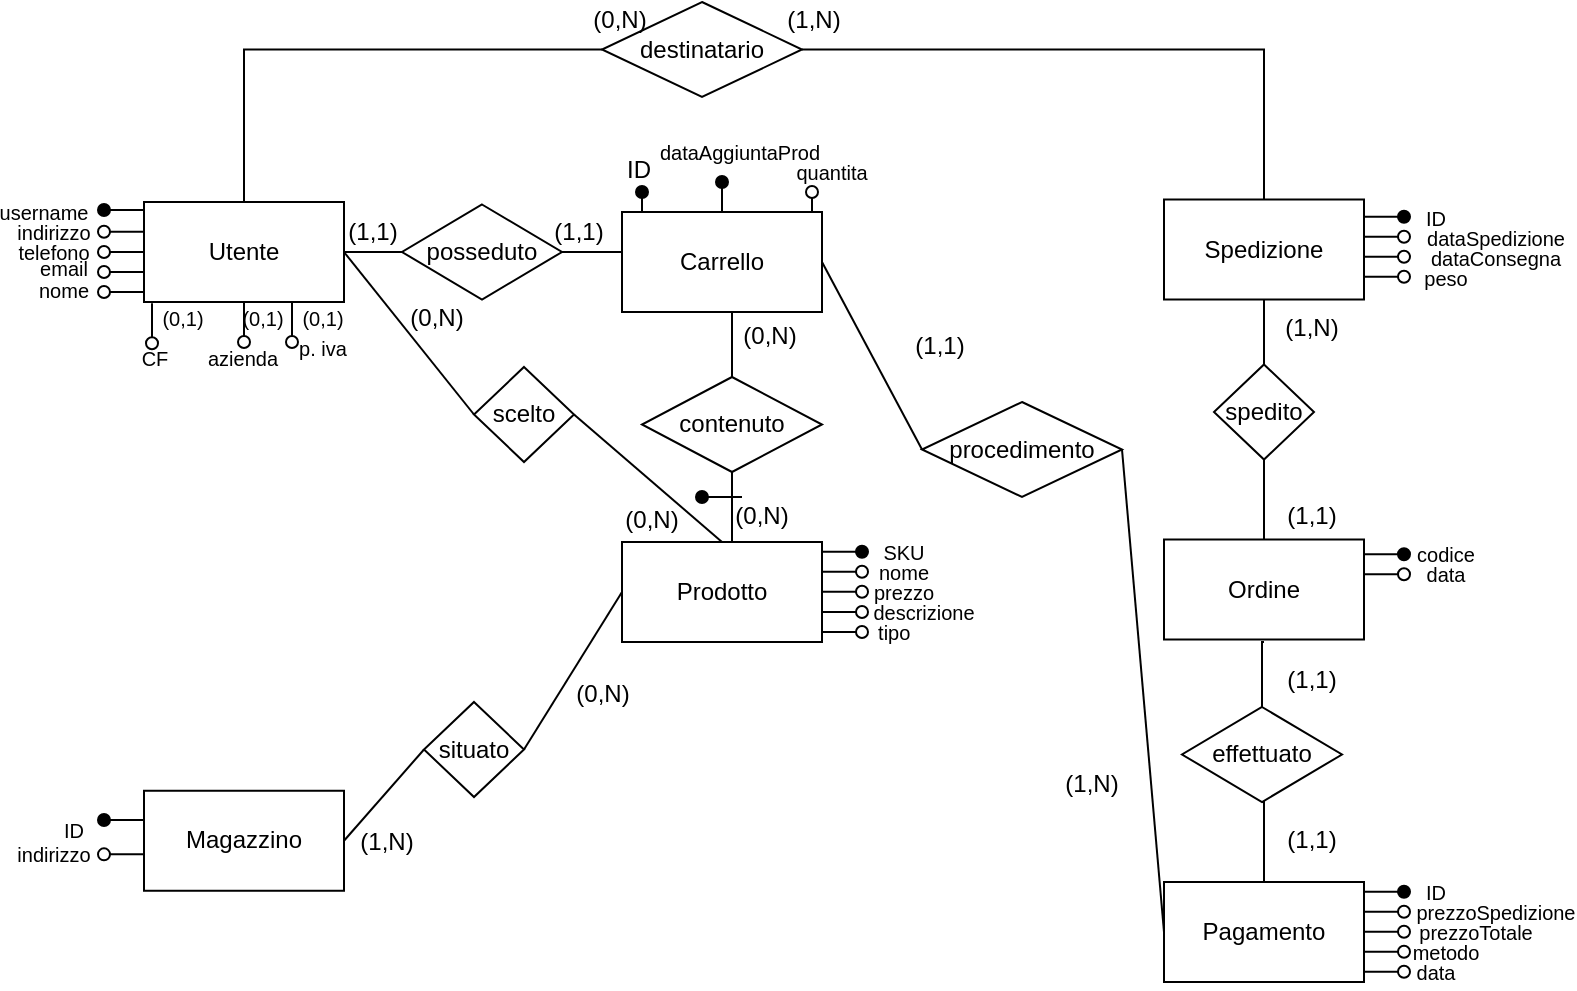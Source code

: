<mxfile version="21.2.8" type="device">
  <diagram name="Pagina-1" id="l3BLezwUaTII_HzbWaRt">
    <mxGraphModel dx="306" dy="409" grid="1" gridSize="10" guides="1" tooltips="1" connect="1" arrows="1" fold="1" page="1" pageScale="1" pageWidth="827" pageHeight="1169" math="0" shadow="0">
      <root>
        <mxCell id="0" />
        <mxCell id="1" parent="0" />
        <mxCell id="72sK_H_ywsmvFICcp4cR-1" style="edgeStyle=orthogonalEdgeStyle;rounded=0;orthogonalLoop=1;jettySize=auto;html=1;exitX=0.5;exitY=0;exitDx=0;exitDy=0;entryX=0;entryY=0.5;entryDx=0;entryDy=0;endArrow=none;endFill=0;" parent="1" source="72sK_H_ywsmvFICcp4cR-2" target="72sK_H_ywsmvFICcp4cR-20" edge="1">
          <mxGeometry relative="1" as="geometry" />
        </mxCell>
        <mxCell id="72sK_H_ywsmvFICcp4cR-2" value="Utente" style="rounded=0;whiteSpace=wrap;html=1;" parent="1" vertex="1">
          <mxGeometry x="101" y="120" width="100" height="50" as="geometry" />
        </mxCell>
        <mxCell id="72sK_H_ywsmvFICcp4cR-3" style="edgeStyle=orthogonalEdgeStyle;rounded=0;orthogonalLoop=1;jettySize=auto;html=1;exitX=0.5;exitY=0;exitDx=0;exitDy=0;entryX=1;entryY=0.5;entryDx=0;entryDy=0;endArrow=none;endFill=0;" parent="1" source="72sK_H_ywsmvFICcp4cR-4" target="72sK_H_ywsmvFICcp4cR-20" edge="1">
          <mxGeometry relative="1" as="geometry" />
        </mxCell>
        <mxCell id="72sK_H_ywsmvFICcp4cR-4" value="Spedizione" style="rounded=0;whiteSpace=wrap;html=1;" parent="1" vertex="1">
          <mxGeometry x="611" y="118.75" width="100" height="50" as="geometry" />
        </mxCell>
        <mxCell id="72sK_H_ywsmvFICcp4cR-5" value="Ordine" style="rounded=0;whiteSpace=wrap;html=1;" parent="1" vertex="1">
          <mxGeometry x="611" y="288.75" width="100" height="50" as="geometry" />
        </mxCell>
        <mxCell id="72sK_H_ywsmvFICcp4cR-6" style="edgeStyle=orthogonalEdgeStyle;rounded=0;orthogonalLoop=1;jettySize=auto;html=1;exitX=0.5;exitY=0;exitDx=0;exitDy=0;entryX=0.5;entryY=1;entryDx=0;entryDy=0;endArrow=none;endFill=0;" parent="1" target="72sK_H_ywsmvFICcp4cR-16" edge="1">
          <mxGeometry relative="1" as="geometry">
            <mxPoint x="390" y="295" as="sourcePoint" />
            <Array as="points">
              <mxPoint x="395" y="295" />
            </Array>
          </mxGeometry>
        </mxCell>
        <mxCell id="72sK_H_ywsmvFICcp4cR-7" value="Carrello" style="rounded=0;whiteSpace=wrap;html=1;" parent="1" vertex="1">
          <mxGeometry x="340" y="125" width="100" height="50" as="geometry" />
        </mxCell>
        <mxCell id="72sK_H_ywsmvFICcp4cR-8" value="Magazzino" style="rounded=0;whiteSpace=wrap;html=1;" parent="1" vertex="1">
          <mxGeometry x="101" y="414.38" width="100" height="50" as="geometry" />
        </mxCell>
        <mxCell id="72sK_H_ywsmvFICcp4cR-9" style="edgeStyle=orthogonalEdgeStyle;rounded=0;orthogonalLoop=1;jettySize=auto;html=1;exitX=0.5;exitY=1;exitDx=0;exitDy=0;entryX=0.5;entryY=0;entryDx=0;entryDy=0;endArrow=none;endFill=0;" parent="1" target="72sK_H_ywsmvFICcp4cR-16" edge="1">
          <mxGeometry relative="1" as="geometry">
            <mxPoint x="390" y="175" as="sourcePoint" />
          </mxGeometry>
        </mxCell>
        <mxCell id="72sK_H_ywsmvFICcp4cR-10" value="Prodotto" style="rounded=0;whiteSpace=wrap;html=1;" parent="1" vertex="1">
          <mxGeometry x="340" y="290" width="100" height="50" as="geometry" />
        </mxCell>
        <mxCell id="72sK_H_ywsmvFICcp4cR-11" value="scelto" style="rhombus;whiteSpace=wrap;html=1;" parent="1" vertex="1">
          <mxGeometry x="266" y="202.5" width="50" height="47.5" as="geometry" />
        </mxCell>
        <mxCell id="72sK_H_ywsmvFICcp4cR-12" value="situato" style="rhombus;whiteSpace=wrap;html=1;" parent="1" vertex="1">
          <mxGeometry x="241" y="370" width="50" height="47.5" as="geometry" />
        </mxCell>
        <mxCell id="72sK_H_ywsmvFICcp4cR-13" value="" style="endArrow=none;html=1;rounded=0;exitX=1;exitY=0.5;exitDx=0;exitDy=0;entryX=0;entryY=0.5;entryDx=0;entryDy=0;" parent="1" source="72sK_H_ywsmvFICcp4cR-12" target="72sK_H_ywsmvFICcp4cR-10" edge="1">
          <mxGeometry width="50" height="50" relative="1" as="geometry">
            <mxPoint x="331" y="220" as="sourcePoint" />
            <mxPoint x="381" y="170" as="targetPoint" />
          </mxGeometry>
        </mxCell>
        <mxCell id="72sK_H_ywsmvFICcp4cR-14" value="" style="endArrow=none;html=1;rounded=0;exitX=1;exitY=0.5;exitDx=0;exitDy=0;entryX=0;entryY=0.5;entryDx=0;entryDy=0;" parent="1" source="72sK_H_ywsmvFICcp4cR-8" target="72sK_H_ywsmvFICcp4cR-12" edge="1">
          <mxGeometry width="50" height="50" relative="1" as="geometry">
            <mxPoint x="201" y="274" as="sourcePoint" />
            <mxPoint x="261" y="210" as="targetPoint" />
          </mxGeometry>
        </mxCell>
        <mxCell id="72sK_H_ywsmvFICcp4cR-15" value="procedimento" style="rhombus;whiteSpace=wrap;html=1;" parent="1" vertex="1">
          <mxGeometry x="490" y="220" width="100" height="47.5" as="geometry" />
        </mxCell>
        <mxCell id="72sK_H_ywsmvFICcp4cR-16" value="contenuto" style="rhombus;whiteSpace=wrap;html=1;" parent="1" vertex="1">
          <mxGeometry x="350" y="207.5" width="90" height="47.5" as="geometry" />
        </mxCell>
        <mxCell id="72sK_H_ywsmvFICcp4cR-17" style="edgeStyle=orthogonalEdgeStyle;rounded=0;orthogonalLoop=1;jettySize=auto;html=1;exitX=0.5;exitY=0;exitDx=0;exitDy=0;entryX=0.5;entryY=1;entryDx=0;entryDy=0;endArrow=none;endFill=0;" parent="1" target="72sK_H_ywsmvFICcp4cR-19" edge="1">
          <mxGeometry relative="1" as="geometry">
            <mxPoint x="661" y="288.75" as="sourcePoint" />
            <Array as="points">
              <mxPoint x="661" y="268.75" />
              <mxPoint x="661" y="268.75" />
            </Array>
          </mxGeometry>
        </mxCell>
        <mxCell id="72sK_H_ywsmvFICcp4cR-18" style="edgeStyle=orthogonalEdgeStyle;rounded=0;orthogonalLoop=1;jettySize=auto;html=1;exitX=0.5;exitY=1;exitDx=0;exitDy=0;entryX=0.5;entryY=0;entryDx=0;entryDy=0;endArrow=none;endFill=0;" parent="1" target="72sK_H_ywsmvFICcp4cR-19" edge="1">
          <mxGeometry relative="1" as="geometry">
            <mxPoint x="661" y="168.75" as="sourcePoint" />
          </mxGeometry>
        </mxCell>
        <mxCell id="72sK_H_ywsmvFICcp4cR-19" value="spedito" style="rhombus;whiteSpace=wrap;html=1;" parent="1" vertex="1">
          <mxGeometry x="636" y="201.25" width="50" height="47.5" as="geometry" />
        </mxCell>
        <mxCell id="72sK_H_ywsmvFICcp4cR-20" value="destinatario" style="rhombus;whiteSpace=wrap;html=1;" parent="1" vertex="1">
          <mxGeometry x="330" y="20" width="100" height="47.5" as="geometry" />
        </mxCell>
        <mxCell id="72sK_H_ywsmvFICcp4cR-26" value="" style="endArrow=none;html=1;rounded=0;exitX=1;exitY=0.5;exitDx=0;exitDy=0;entryX=0;entryY=0.5;entryDx=0;entryDy=0;" parent="1" source="72sK_H_ywsmvFICcp4cR-2" target="72sK_H_ywsmvFICcp4cR-11" edge="1">
          <mxGeometry width="50" height="50" relative="1" as="geometry">
            <mxPoint x="216" y="180" as="sourcePoint" />
            <mxPoint x="266" y="130" as="targetPoint" />
          </mxGeometry>
        </mxCell>
        <mxCell id="72sK_H_ywsmvFICcp4cR-27" value="" style="endArrow=none;html=1;rounded=0;exitX=1;exitY=0.5;exitDx=0;exitDy=0;entryX=0.5;entryY=0;entryDx=0;entryDy=0;" parent="1" source="72sK_H_ywsmvFICcp4cR-11" target="72sK_H_ywsmvFICcp4cR-10" edge="1">
          <mxGeometry width="50" height="50" relative="1" as="geometry">
            <mxPoint x="326" y="207.5" as="sourcePoint" />
            <mxPoint x="381" y="276.5" as="targetPoint" />
          </mxGeometry>
        </mxCell>
        <mxCell id="72sK_H_ywsmvFICcp4cR-28" value="" style="endArrow=none;html=1;rounded=0;exitX=1;exitY=0.5;exitDx=0;exitDy=0;entryX=0;entryY=0.5;entryDx=0;entryDy=0;" parent="1" source="72sK_H_ywsmvFICcp4cR-7" target="72sK_H_ywsmvFICcp4cR-15" edge="1">
          <mxGeometry width="50" height="50" relative="1" as="geometry">
            <mxPoint x="471" y="110.5" as="sourcePoint" />
            <mxPoint x="526" y="179.5" as="targetPoint" />
          </mxGeometry>
        </mxCell>
        <mxCell id="72sK_H_ywsmvFICcp4cR-29" value="" style="endArrow=none;html=1;rounded=0;exitX=1;exitY=0.5;exitDx=0;exitDy=0;entryX=0;entryY=0.5;entryDx=0;entryDy=0;" parent="1" source="72sK_H_ywsmvFICcp4cR-15" target="72sK_H_ywsmvFICcp4cR-70" edge="1">
          <mxGeometry width="50" height="50" relative="1" as="geometry">
            <mxPoint x="526" y="227.5" as="sourcePoint" />
            <mxPoint x="546" y="312.5" as="targetPoint" />
          </mxGeometry>
        </mxCell>
        <mxCell id="72sK_H_ywsmvFICcp4cR-30" value="" style="endArrow=none;html=1;rounded=0;startArrow=oval;startFill=1;" parent="1" edge="1">
          <mxGeometry width="50" height="50" relative="1" as="geometry">
            <mxPoint x="81" y="124" as="sourcePoint" />
            <mxPoint x="101" y="124" as="targetPoint" />
          </mxGeometry>
        </mxCell>
        <mxCell id="72sK_H_ywsmvFICcp4cR-31" value="username" style="text;html=1;strokeColor=none;fillColor=none;align=center;verticalAlign=middle;whiteSpace=wrap;rounded=0;imageAspect=1;fontSize=10;" parent="1" vertex="1">
          <mxGeometry x="36" y="120" width="30" height="10" as="geometry" />
        </mxCell>
        <mxCell id="72sK_H_ywsmvFICcp4cR-32" value="" style="endArrow=none;html=1;rounded=0;startArrow=oval;startFill=0;" parent="1" edge="1">
          <mxGeometry width="50" height="50" relative="1" as="geometry">
            <mxPoint x="81" y="155" as="sourcePoint" />
            <mxPoint x="101" y="155" as="targetPoint" />
          </mxGeometry>
        </mxCell>
        <mxCell id="72sK_H_ywsmvFICcp4cR-33" value="" style="endArrow=none;html=1;rounded=0;startArrow=oval;startFill=0;" parent="1" edge="1">
          <mxGeometry width="50" height="50" relative="1" as="geometry">
            <mxPoint x="81" y="145" as="sourcePoint" />
            <mxPoint x="101" y="145" as="targetPoint" />
          </mxGeometry>
        </mxCell>
        <mxCell id="72sK_H_ywsmvFICcp4cR-34" value="" style="endArrow=none;html=1;rounded=0;startArrow=oval;startFill=0;" parent="1" edge="1">
          <mxGeometry width="50" height="50" relative="1" as="geometry">
            <mxPoint x="81" y="134.88" as="sourcePoint" />
            <mxPoint x="101" y="134.88" as="targetPoint" />
          </mxGeometry>
        </mxCell>
        <mxCell id="72sK_H_ywsmvFICcp4cR-35" value="indirizzo" style="text;html=1;strokeColor=none;fillColor=none;align=center;verticalAlign=middle;whiteSpace=wrap;rounded=0;imageAspect=1;fontSize=10;" parent="1" vertex="1">
          <mxGeometry x="41" y="130" width="30" height="10" as="geometry" />
        </mxCell>
        <mxCell id="72sK_H_ywsmvFICcp4cR-36" value="telefono" style="text;html=1;strokeColor=none;fillColor=none;align=center;verticalAlign=middle;whiteSpace=wrap;rounded=0;imageAspect=1;fontSize=10;" parent="1" vertex="1">
          <mxGeometry x="36" y="142.5" width="40" height="5" as="geometry" />
        </mxCell>
        <mxCell id="72sK_H_ywsmvFICcp4cR-37" value="email" style="text;html=1;strokeColor=none;fillColor=none;align=center;verticalAlign=middle;whiteSpace=wrap;rounded=0;imageAspect=1;fontSize=10;" parent="1" vertex="1">
          <mxGeometry x="46" y="147.5" width="30" height="10" as="geometry" />
        </mxCell>
        <mxCell id="72sK_H_ywsmvFICcp4cR-38" value="" style="endArrow=none;html=1;rounded=0;startArrow=oval;startFill=1;" parent="1" edge="1">
          <mxGeometry width="50" height="50" relative="1" as="geometry">
            <mxPoint x="81" y="429" as="sourcePoint" />
            <mxPoint x="101" y="429" as="targetPoint" />
          </mxGeometry>
        </mxCell>
        <mxCell id="72sK_H_ywsmvFICcp4cR-39" value="ID" style="text;html=1;strokeColor=none;fillColor=none;align=center;verticalAlign=middle;whiteSpace=wrap;rounded=0;imageAspect=1;fontSize=10;" parent="1" vertex="1">
          <mxGeometry x="51" y="425" width="30" height="18.75" as="geometry" />
        </mxCell>
        <mxCell id="72sK_H_ywsmvFICcp4cR-40" value="" style="endArrow=none;html=1;rounded=0;startArrow=oval;startFill=0;" parent="1" edge="1">
          <mxGeometry width="50" height="50" relative="1" as="geometry">
            <mxPoint x="81" y="446.17" as="sourcePoint" />
            <mxPoint x="101" y="446.17" as="targetPoint" />
          </mxGeometry>
        </mxCell>
        <mxCell id="72sK_H_ywsmvFICcp4cR-41" value="indirizzo" style="text;html=1;strokeColor=none;fillColor=none;align=center;verticalAlign=middle;whiteSpace=wrap;rounded=0;imageAspect=1;fontSize=10;" parent="1" vertex="1">
          <mxGeometry x="36" y="443.75" width="40" height="5" as="geometry" />
        </mxCell>
        <mxCell id="72sK_H_ywsmvFICcp4cR-42" value="" style="endArrow=oval;html=1;rounded=0;startArrow=none;startFill=0;endFill=1;" parent="1" edge="1">
          <mxGeometry width="50" height="50" relative="1" as="geometry">
            <mxPoint x="440" y="294.89" as="sourcePoint" />
            <mxPoint x="460" y="294.89" as="targetPoint" />
          </mxGeometry>
        </mxCell>
        <mxCell id="72sK_H_ywsmvFICcp4cR-43" value="SKU" style="text;html=1;strokeColor=none;fillColor=none;align=center;verticalAlign=middle;whiteSpace=wrap;rounded=0;imageAspect=1;fontSize=10;" parent="1" vertex="1">
          <mxGeometry x="466" y="290" width="30" height="10" as="geometry" />
        </mxCell>
        <mxCell id="72sK_H_ywsmvFICcp4cR-44" value="" style="endArrow=oval;html=1;rounded=0;startArrow=none;startFill=0;endFill=0;" parent="1" edge="1">
          <mxGeometry width="50" height="50" relative="1" as="geometry">
            <mxPoint x="440" y="325" as="sourcePoint" />
            <mxPoint x="460" y="325" as="targetPoint" />
            <Array as="points">
              <mxPoint x="450" y="325" />
            </Array>
          </mxGeometry>
        </mxCell>
        <mxCell id="72sK_H_ywsmvFICcp4cR-45" value="" style="endArrow=oval;html=1;rounded=0;startArrow=none;startFill=0;endFill=0;" parent="1" edge="1">
          <mxGeometry width="50" height="50" relative="1" as="geometry">
            <mxPoint x="440" y="314.89" as="sourcePoint" />
            <mxPoint x="460" y="314.89" as="targetPoint" />
          </mxGeometry>
        </mxCell>
        <mxCell id="72sK_H_ywsmvFICcp4cR-46" value="" style="endArrow=oval;html=1;rounded=0;startArrow=none;startFill=0;endFill=0;" parent="1" edge="1">
          <mxGeometry width="50" height="50" relative="1" as="geometry">
            <mxPoint x="440" y="304.89" as="sourcePoint" />
            <mxPoint x="460" y="304.89" as="targetPoint" />
          </mxGeometry>
        </mxCell>
        <mxCell id="72sK_H_ywsmvFICcp4cR-47" value="nome" style="text;html=1;strokeColor=none;fillColor=none;align=center;verticalAlign=middle;whiteSpace=wrap;rounded=0;imageAspect=1;fontSize=10;" parent="1" vertex="1">
          <mxGeometry x="466" y="300" width="30" height="10" as="geometry" />
        </mxCell>
        <mxCell id="72sK_H_ywsmvFICcp4cR-48" value="prezzo" style="text;html=1;strokeColor=none;fillColor=none;align=center;verticalAlign=middle;whiteSpace=wrap;rounded=0;imageAspect=1;fontSize=10;" parent="1" vertex="1">
          <mxGeometry x="461" y="312.5" width="40" height="5" as="geometry" />
        </mxCell>
        <mxCell id="72sK_H_ywsmvFICcp4cR-49" value="descrizione" style="text;html=1;strokeColor=none;fillColor=none;align=center;verticalAlign=middle;whiteSpace=wrap;rounded=0;imageAspect=1;fontSize=10;" parent="1" vertex="1">
          <mxGeometry x="476" y="320" width="30" height="10" as="geometry" />
        </mxCell>
        <mxCell id="72sK_H_ywsmvFICcp4cR-50" value="" style="endArrow=oval;html=1;rounded=0;startArrow=none;startFill=0;endFill=1;" parent="1" edge="1">
          <mxGeometry width="50" height="50" relative="1" as="geometry">
            <mxPoint x="711" y="296.14" as="sourcePoint" />
            <mxPoint x="731" y="296.14" as="targetPoint" />
          </mxGeometry>
        </mxCell>
        <mxCell id="72sK_H_ywsmvFICcp4cR-51" value="codice" style="text;html=1;strokeColor=none;fillColor=none;align=center;verticalAlign=middle;whiteSpace=wrap;rounded=0;imageAspect=1;fontSize=10;" parent="1" vertex="1">
          <mxGeometry x="737" y="291.25" width="30" height="10" as="geometry" />
        </mxCell>
        <mxCell id="72sK_H_ywsmvFICcp4cR-52" value="" style="endArrow=oval;html=1;rounded=0;startArrow=none;startFill=0;endFill=0;" parent="1" edge="1">
          <mxGeometry width="50" height="50" relative="1" as="geometry">
            <mxPoint x="711" y="306.14" as="sourcePoint" />
            <mxPoint x="731" y="306.14" as="targetPoint" />
          </mxGeometry>
        </mxCell>
        <mxCell id="72sK_H_ywsmvFICcp4cR-53" value="data" style="text;html=1;strokeColor=none;fillColor=none;align=center;verticalAlign=middle;whiteSpace=wrap;rounded=0;imageAspect=1;fontSize=10;" parent="1" vertex="1">
          <mxGeometry x="737" y="301.25" width="30" height="10" as="geometry" />
        </mxCell>
        <mxCell id="72sK_H_ywsmvFICcp4cR-54" value="" style="endArrow=none;html=1;rounded=0;startArrow=oval;startFill=1;endFill=0;" parent="1" edge="1">
          <mxGeometry width="50" height="50" relative="1" as="geometry">
            <mxPoint x="380" y="267.5" as="sourcePoint" />
            <mxPoint x="400" y="267.5" as="targetPoint" />
          </mxGeometry>
        </mxCell>
        <mxCell id="72sK_H_ywsmvFICcp4cR-57" value="&lt;font style=&quot;font-size: 10px;&quot;&gt;nome&lt;/font&gt;" style="text;html=1;strokeColor=none;fillColor=none;align=center;verticalAlign=middle;whiteSpace=wrap;rounded=0;" parent="1" vertex="1">
          <mxGeometry x="51" y="155" width="20" height="17.5" as="geometry" />
        </mxCell>
        <mxCell id="72sK_H_ywsmvFICcp4cR-62" value="" style="endArrow=none;html=1;rounded=0;startArrow=oval;startFill=0;" parent="1" edge="1">
          <mxGeometry width="50" height="50" relative="1" as="geometry">
            <mxPoint x="81" y="165" as="sourcePoint" />
            <mxPoint x="101" y="165" as="targetPoint" />
          </mxGeometry>
        </mxCell>
        <mxCell id="72sK_H_ywsmvFICcp4cR-63" value="" style="endArrow=none;html=1;rounded=0;startArrow=oval;startFill=1;entryX=0.5;entryY=0;entryDx=0;entryDy=0;" parent="1" target="72sK_H_ywsmvFICcp4cR-7" edge="1">
          <mxGeometry width="50" height="50" relative="1" as="geometry">
            <mxPoint x="390" y="110" as="sourcePoint" />
            <mxPoint x="365" y="125" as="targetPoint" />
          </mxGeometry>
        </mxCell>
        <mxCell id="72sK_H_ywsmvFICcp4cR-64" value="" style="endArrow=none;html=1;rounded=0;startArrow=oval;startFill=0;" parent="1" edge="1">
          <mxGeometry width="50" height="50" relative="1" as="geometry">
            <mxPoint x="435" y="115" as="sourcePoint" />
            <mxPoint x="435" y="125" as="targetPoint" />
          </mxGeometry>
        </mxCell>
        <mxCell id="72sK_H_ywsmvFICcp4cR-65" value="dataAggiuntaProd" style="text;html=1;strokeColor=none;fillColor=none;align=center;verticalAlign=middle;whiteSpace=wrap;rounded=0;imageAspect=1;fontSize=10;" parent="1" vertex="1">
          <mxGeometry x="384" y="90" width="30" height="10" as="geometry" />
        </mxCell>
        <mxCell id="72sK_H_ywsmvFICcp4cR-66" value="quantita" style="text;html=1;strokeColor=none;fillColor=none;align=center;verticalAlign=middle;whiteSpace=wrap;rounded=0;imageAspect=1;fontSize=10;" parent="1" vertex="1">
          <mxGeometry x="430" y="100" width="30" height="10" as="geometry" />
        </mxCell>
        <mxCell id="72sK_H_ywsmvFICcp4cR-67" style="edgeStyle=orthogonalEdgeStyle;rounded=0;orthogonalLoop=1;jettySize=auto;html=1;exitX=0.5;exitY=0;exitDx=0;exitDy=0;entryX=0.5;entryY=1;entryDx=0;entryDy=0;endArrow=none;endFill=0;" parent="1" target="72sK_H_ywsmvFICcp4cR-69" edge="1">
          <mxGeometry relative="1" as="geometry">
            <mxPoint x="661" y="460" as="sourcePoint" />
            <Array as="points">
              <mxPoint x="661" y="440" />
              <mxPoint x="661" y="440" />
            </Array>
          </mxGeometry>
        </mxCell>
        <mxCell id="72sK_H_ywsmvFICcp4cR-68" style="edgeStyle=orthogonalEdgeStyle;rounded=0;orthogonalLoop=1;jettySize=auto;html=1;exitX=0.5;exitY=1;exitDx=0;exitDy=0;entryX=0.5;entryY=0;entryDx=0;entryDy=0;endArrow=none;endFill=0;" parent="1" target="72sK_H_ywsmvFICcp4cR-69" edge="1">
          <mxGeometry relative="1" as="geometry">
            <mxPoint x="661" y="340" as="sourcePoint" />
          </mxGeometry>
        </mxCell>
        <mxCell id="72sK_H_ywsmvFICcp4cR-69" value="effettuato" style="rhombus;whiteSpace=wrap;html=1;" parent="1" vertex="1">
          <mxGeometry x="620" y="372.5" width="80" height="47.5" as="geometry" />
        </mxCell>
        <mxCell id="72sK_H_ywsmvFICcp4cR-70" value="Pagamento" style="rounded=0;whiteSpace=wrap;html=1;" parent="1" vertex="1">
          <mxGeometry x="611" y="460" width="100" height="50" as="geometry" />
        </mxCell>
        <mxCell id="72sK_H_ywsmvFICcp4cR-71" value="" style="endArrow=oval;html=1;rounded=0;startArrow=none;startFill=0;endFill=1;" parent="1" edge="1">
          <mxGeometry width="50" height="50" relative="1" as="geometry">
            <mxPoint x="711" y="464.89" as="sourcePoint" />
            <mxPoint x="731" y="464.89" as="targetPoint" />
          </mxGeometry>
        </mxCell>
        <mxCell id="72sK_H_ywsmvFICcp4cR-72" value="ID" style="text;html=1;strokeColor=none;fillColor=none;align=center;verticalAlign=middle;whiteSpace=wrap;rounded=0;imageAspect=1;fontSize=10;" parent="1" vertex="1">
          <mxGeometry x="731.5" y="460" width="30" height="10" as="geometry" />
        </mxCell>
        <mxCell id="72sK_H_ywsmvFICcp4cR-73" value="" style="endArrow=oval;html=1;rounded=0;startArrow=none;startFill=0;endFill=0;" parent="1" edge="1">
          <mxGeometry width="50" height="50" relative="1" as="geometry">
            <mxPoint x="711" y="474.89" as="sourcePoint" />
            <mxPoint x="731" y="474.89" as="targetPoint" />
          </mxGeometry>
        </mxCell>
        <mxCell id="72sK_H_ywsmvFICcp4cR-74" value="prezzoSpedizione" style="text;html=1;strokeColor=none;fillColor=none;align=center;verticalAlign=middle;whiteSpace=wrap;rounded=0;imageAspect=1;fontSize=10;" parent="1" vertex="1">
          <mxGeometry x="761.5" y="470" width="30" height="10" as="geometry" />
        </mxCell>
        <mxCell id="72sK_H_ywsmvFICcp4cR-75" value="" style="endArrow=oval;html=1;rounded=0;startArrow=none;startFill=0;endFill=0;" parent="1" edge="1">
          <mxGeometry width="50" height="50" relative="1" as="geometry">
            <mxPoint x="711" y="484.89" as="sourcePoint" />
            <mxPoint x="731" y="484.89" as="targetPoint" />
          </mxGeometry>
        </mxCell>
        <mxCell id="72sK_H_ywsmvFICcp4cR-76" value="prezzoTotale" style="text;html=1;strokeColor=none;fillColor=none;align=center;verticalAlign=middle;whiteSpace=wrap;rounded=0;imageAspect=1;fontSize=10;" parent="1" vertex="1">
          <mxGeometry x="751.5" y="480" width="30" height="10" as="geometry" />
        </mxCell>
        <mxCell id="72sK_H_ywsmvFICcp4cR-77" value="" style="endArrow=oval;html=1;rounded=0;startArrow=none;startFill=0;endFill=1;" parent="1" edge="1">
          <mxGeometry width="50" height="50" relative="1" as="geometry">
            <mxPoint x="711" y="127.39" as="sourcePoint" />
            <mxPoint x="731" y="127.39" as="targetPoint" />
          </mxGeometry>
        </mxCell>
        <mxCell id="72sK_H_ywsmvFICcp4cR-78" value="ID" style="text;html=1;strokeColor=none;fillColor=none;align=center;verticalAlign=middle;whiteSpace=wrap;rounded=0;imageAspect=1;fontSize=10;" parent="1" vertex="1">
          <mxGeometry x="731.5" y="122.5" width="30" height="10" as="geometry" />
        </mxCell>
        <mxCell id="72sK_H_ywsmvFICcp4cR-79" value="" style="endArrow=oval;html=1;rounded=0;startArrow=none;startFill=0;endFill=0;" parent="1" edge="1">
          <mxGeometry width="50" height="50" relative="1" as="geometry">
            <mxPoint x="711" y="137.39" as="sourcePoint" />
            <mxPoint x="731" y="137.39" as="targetPoint" />
          </mxGeometry>
        </mxCell>
        <mxCell id="72sK_H_ywsmvFICcp4cR-80" value="dataSpedizione" style="text;html=1;strokeColor=none;fillColor=none;align=center;verticalAlign=middle;whiteSpace=wrap;rounded=0;imageAspect=1;fontSize=10;" parent="1" vertex="1">
          <mxGeometry x="761.5" y="132.5" width="30" height="10" as="geometry" />
        </mxCell>
        <mxCell id="72sK_H_ywsmvFICcp4cR-81" value="" style="endArrow=oval;html=1;rounded=0;startArrow=none;startFill=0;endFill=0;" parent="1" edge="1">
          <mxGeometry width="50" height="50" relative="1" as="geometry">
            <mxPoint x="711" y="147.39" as="sourcePoint" />
            <mxPoint x="731" y="147.39" as="targetPoint" />
          </mxGeometry>
        </mxCell>
        <mxCell id="72sK_H_ywsmvFICcp4cR-82" value="dataConsegna" style="text;html=1;strokeColor=none;fillColor=none;align=center;verticalAlign=middle;whiteSpace=wrap;rounded=0;imageAspect=1;fontSize=10;" parent="1" vertex="1">
          <mxGeometry x="761.5" y="142.5" width="30" height="10" as="geometry" />
        </mxCell>
        <mxCell id="72sK_H_ywsmvFICcp4cR-83" value="" style="endArrow=oval;html=1;rounded=0;startArrow=none;startFill=0;endFill=0;" parent="1" edge="1">
          <mxGeometry width="50" height="50" relative="1" as="geometry">
            <mxPoint x="711" y="157.39" as="sourcePoint" />
            <mxPoint x="731" y="157.39" as="targetPoint" />
          </mxGeometry>
        </mxCell>
        <mxCell id="72sK_H_ywsmvFICcp4cR-84" value="peso" style="text;html=1;strokeColor=none;fillColor=none;align=center;verticalAlign=middle;whiteSpace=wrap;rounded=0;imageAspect=1;fontSize=10;" parent="1" vertex="1">
          <mxGeometry x="737" y="152.5" width="30" height="10" as="geometry" />
        </mxCell>
        <mxCell id="72sK_H_ywsmvFICcp4cR-85" value="(1,N)" style="text;html=1;strokeColor=none;fillColor=none;align=center;verticalAlign=middle;whiteSpace=wrap;rounded=0;" parent="1" vertex="1">
          <mxGeometry x="201" y="425" width="43" height="30" as="geometry" />
        </mxCell>
        <mxCell id="72sK_H_ywsmvFICcp4cR-86" value="(0,N)" style="text;html=1;strokeColor=none;fillColor=none;align=center;verticalAlign=middle;whiteSpace=wrap;rounded=0;" parent="1" vertex="1">
          <mxGeometry x="308.5" y="351.25" width="43" height="30" as="geometry" />
        </mxCell>
        <mxCell id="72sK_H_ywsmvFICcp4cR-87" value="(0,N)" style="text;html=1;strokeColor=none;fillColor=none;align=center;verticalAlign=middle;whiteSpace=wrap;rounded=0;" parent="1" vertex="1">
          <mxGeometry x="226" y="162.5" width="43" height="30" as="geometry" />
        </mxCell>
        <mxCell id="72sK_H_ywsmvFICcp4cR-88" value="(0,N)" style="text;html=1;strokeColor=none;fillColor=none;align=center;verticalAlign=middle;whiteSpace=wrap;rounded=0;" parent="1" vertex="1">
          <mxGeometry x="341.5" y="270" width="26" height="18.75" as="geometry" />
        </mxCell>
        <mxCell id="72sK_H_ywsmvFICcp4cR-89" value="(0,N)" style="text;html=1;strokeColor=none;fillColor=none;align=center;verticalAlign=middle;whiteSpace=wrap;rounded=0;" parent="1" vertex="1">
          <mxGeometry x="396.5" y="267.5" width="26" height="18.75" as="geometry" />
        </mxCell>
        <mxCell id="72sK_H_ywsmvFICcp4cR-90" value="(0,N)" style="text;html=1;strokeColor=none;fillColor=none;align=center;verticalAlign=middle;whiteSpace=wrap;rounded=0;" parent="1" vertex="1">
          <mxGeometry x="401" y="177.5" width="26" height="18.75" as="geometry" />
        </mxCell>
        <mxCell id="72sK_H_ywsmvFICcp4cR-91" value="(1,1)" style="text;html=1;strokeColor=none;fillColor=none;align=center;verticalAlign=middle;whiteSpace=wrap;rounded=0;" parent="1" vertex="1">
          <mxGeometry x="485.5" y="182.5" width="26" height="18.75" as="geometry" />
        </mxCell>
        <mxCell id="72sK_H_ywsmvFICcp4cR-92" value="(1,N)" style="text;html=1;strokeColor=none;fillColor=none;align=center;verticalAlign=middle;whiteSpace=wrap;rounded=0;" parent="1" vertex="1">
          <mxGeometry x="561.5" y="401.25" width="26" height="18.75" as="geometry" />
        </mxCell>
        <mxCell id="72sK_H_ywsmvFICcp4cR-93" value="(1,1)" style="text;html=1;strokeColor=none;fillColor=none;align=center;verticalAlign=middle;whiteSpace=wrap;rounded=0;" parent="1" vertex="1">
          <mxGeometry x="671.5" y="430" width="26" height="18.75" as="geometry" />
        </mxCell>
        <mxCell id="72sK_H_ywsmvFICcp4cR-94" value="(1,1)" style="text;html=1;strokeColor=none;fillColor=none;align=center;verticalAlign=middle;whiteSpace=wrap;rounded=0;" parent="1" vertex="1">
          <mxGeometry x="671.5" y="350" width="26" height="18.75" as="geometry" />
        </mxCell>
        <mxCell id="72sK_H_ywsmvFICcp4cR-95" value="(1,1)" style="text;html=1;strokeColor=none;fillColor=none;align=center;verticalAlign=middle;whiteSpace=wrap;rounded=0;" parent="1" vertex="1">
          <mxGeometry x="671.5" y="267.5" width="26" height="18.75" as="geometry" />
        </mxCell>
        <mxCell id="72sK_H_ywsmvFICcp4cR-96" value="(1,N)" style="text;html=1;strokeColor=none;fillColor=none;align=center;verticalAlign=middle;whiteSpace=wrap;rounded=0;" parent="1" vertex="1">
          <mxGeometry x="671.5" y="173.75" width="26" height="18.75" as="geometry" />
        </mxCell>
        <mxCell id="72sK_H_ywsmvFICcp4cR-97" value="(1,N)" style="text;html=1;strokeColor=none;fillColor=none;align=center;verticalAlign=middle;whiteSpace=wrap;rounded=0;" parent="1" vertex="1">
          <mxGeometry x="422.5" y="20" width="26" height="18.75" as="geometry" />
        </mxCell>
        <mxCell id="72sK_H_ywsmvFICcp4cR-98" value="(0,N)" style="text;html=1;strokeColor=none;fillColor=none;align=center;verticalAlign=middle;whiteSpace=wrap;rounded=0;" parent="1" vertex="1">
          <mxGeometry x="325.5" y="20" width="26" height="18.75" as="geometry" />
        </mxCell>
        <mxCell id="72sK_H_ywsmvFICcp4cR-99" value="posseduto" style="rhombus;whiteSpace=wrap;html=1;" parent="1" vertex="1">
          <mxGeometry x="230" y="121.25" width="80" height="47.5" as="geometry" />
        </mxCell>
        <mxCell id="72sK_H_ywsmvFICcp4cR-100" value="" style="endArrow=none;html=1;rounded=0;exitX=1;exitY=0.5;exitDx=0;exitDy=0;entryX=0;entryY=0.5;entryDx=0;entryDy=0;" parent="1" source="72sK_H_ywsmvFICcp4cR-99" edge="1">
          <mxGeometry width="50" height="50" relative="1" as="geometry">
            <mxPoint x="331" y="50" as="sourcePoint" />
            <mxPoint x="340" y="145" as="targetPoint" />
          </mxGeometry>
        </mxCell>
        <mxCell id="72sK_H_ywsmvFICcp4cR-101" value="" style="endArrow=none;html=1;rounded=0;exitX=1;exitY=0.5;exitDx=0;exitDy=0;entryX=0;entryY=0.5;entryDx=0;entryDy=0;" parent="1" target="72sK_H_ywsmvFICcp4cR-99" edge="1">
          <mxGeometry width="50" height="50" relative="1" as="geometry">
            <mxPoint x="201" y="145" as="sourcePoint" />
            <mxPoint x="261" y="40" as="targetPoint" />
          </mxGeometry>
        </mxCell>
        <mxCell id="72sK_H_ywsmvFICcp4cR-102" value="(1,1)" style="text;html=1;strokeColor=none;fillColor=none;align=center;verticalAlign=middle;whiteSpace=wrap;rounded=0;" parent="1" vertex="1">
          <mxGeometry x="193.5" y="120" width="43" height="30" as="geometry" />
        </mxCell>
        <mxCell id="72sK_H_ywsmvFICcp4cR-103" value="(1,1)" style="text;html=1;strokeColor=none;fillColor=none;align=center;verticalAlign=middle;whiteSpace=wrap;rounded=0;" parent="1" vertex="1">
          <mxGeometry x="297" y="120" width="43" height="30" as="geometry" />
        </mxCell>
        <mxCell id="72sK_H_ywsmvFICcp4cR-104" value="" style="endArrow=oval;html=1;rounded=0;startArrow=none;startFill=0;endFill=0;" parent="1" edge="1">
          <mxGeometry width="50" height="50" relative="1" as="geometry">
            <mxPoint x="711" y="494.89" as="sourcePoint" />
            <mxPoint x="731" y="494.89" as="targetPoint" />
          </mxGeometry>
        </mxCell>
        <mxCell id="72sK_H_ywsmvFICcp4cR-105" value="metodo" style="text;html=1;strokeColor=none;fillColor=none;align=center;verticalAlign=middle;whiteSpace=wrap;rounded=0;imageAspect=1;fontSize=10;" parent="1" vertex="1">
          <mxGeometry x="737" y="490" width="30" height="10" as="geometry" />
        </mxCell>
        <mxCell id="72sK_H_ywsmvFICcp4cR-126" value="&lt;font style=&quot;font-size: 10px;&quot;&gt;azienda&lt;/font&gt;" style="text;html=1;align=center;verticalAlign=middle;resizable=0;points=[];autosize=1;strokeColor=none;fillColor=none;" parent="1" vertex="1">
          <mxGeometry x="120" y="182.5" width="60" height="30" as="geometry" />
        </mxCell>
        <mxCell id="72sK_H_ywsmvFICcp4cR-127" value="&lt;font style=&quot;font-size: 10px;&quot;&gt;(0,1)&lt;/font&gt;" style="text;html=1;align=center;verticalAlign=middle;resizable=0;points=[];autosize=1;strokeColor=none;fillColor=none;" parent="1" vertex="1">
          <mxGeometry x="140" y="162.5" width="40" height="30" as="geometry" />
        </mxCell>
        <mxCell id="72sK_H_ywsmvFICcp4cR-129" value="" style="endArrow=none;html=1;rounded=0;startArrow=oval;startFill=0;" parent="1" edge="1">
          <mxGeometry width="50" height="50" relative="1" as="geometry">
            <mxPoint x="175" y="190" as="sourcePoint" />
            <mxPoint x="175" y="170" as="targetPoint" />
          </mxGeometry>
        </mxCell>
        <mxCell id="72sK_H_ywsmvFICcp4cR-130" value="&lt;font style=&quot;font-size: 10px;&quot;&gt;p. iva&lt;/font&gt;" style="text;html=1;align=center;verticalAlign=middle;resizable=0;points=[];autosize=1;strokeColor=none;fillColor=none;" parent="1" vertex="1">
          <mxGeometry x="165" y="177.5" width="50" height="30" as="geometry" />
        </mxCell>
        <mxCell id="72sK_H_ywsmvFICcp4cR-131" value="&lt;font style=&quot;font-size: 10px;&quot;&gt;(0,1)&lt;/font&gt;" style="text;html=1;align=center;verticalAlign=middle;resizable=0;points=[];autosize=1;strokeColor=none;fillColor=none;" parent="1" vertex="1">
          <mxGeometry x="170" y="162.5" width="40" height="30" as="geometry" />
        </mxCell>
        <mxCell id="72sK_H_ywsmvFICcp4cR-132" value="" style="endArrow=oval;html=1;rounded=0;startArrow=none;startFill=0;endFill=0;" parent="1" edge="1">
          <mxGeometry width="50" height="50" relative="1" as="geometry">
            <mxPoint x="440" y="335" as="sourcePoint" />
            <mxPoint x="460" y="335" as="targetPoint" />
            <Array as="points">
              <mxPoint x="450" y="335" />
            </Array>
          </mxGeometry>
        </mxCell>
        <mxCell id="72sK_H_ywsmvFICcp4cR-133" value="&lt;font style=&quot;font-size: 10px;&quot;&gt;tipo&amp;nbsp;&lt;/font&gt;" style="text;html=1;strokeColor=none;fillColor=none;align=center;verticalAlign=middle;whiteSpace=wrap;rounded=0;imageAspect=1;fontSize=10;" parent="1" vertex="1">
          <mxGeometry x="466" y="330" width="23" height="10" as="geometry" />
        </mxCell>
        <mxCell id="mUkMTH9uVgXKlmUPP3fK-2" value="" style="endArrow=none;html=1;rounded=0;startArrow=oval;startFill=0;" parent="1" edge="1">
          <mxGeometry width="50" height="50" relative="1" as="geometry">
            <mxPoint x="105" y="190.63" as="sourcePoint" />
            <mxPoint x="105" y="170.63" as="targetPoint" />
          </mxGeometry>
        </mxCell>
        <mxCell id="mUkMTH9uVgXKlmUPP3fK-3" value="&lt;font style=&quot;font-size: 10px;&quot;&gt;CF&lt;br&gt;&lt;/font&gt;" style="text;html=1;align=center;verticalAlign=middle;resizable=0;points=[];autosize=1;strokeColor=none;fillColor=none;" parent="1" vertex="1">
          <mxGeometry x="86" y="183.13" width="40" height="30" as="geometry" />
        </mxCell>
        <mxCell id="mUkMTH9uVgXKlmUPP3fK-5" value="" style="endArrow=none;html=1;rounded=0;startArrow=oval;startFill=0;entryX=0.5;entryY=1;entryDx=0;entryDy=0;" parent="1" target="72sK_H_ywsmvFICcp4cR-2" edge="1">
          <mxGeometry width="50" height="50" relative="1" as="geometry">
            <mxPoint x="151" y="190" as="sourcePoint" />
            <mxPoint x="127.5" y="170" as="targetPoint" />
          </mxGeometry>
        </mxCell>
        <mxCell id="mUkMTH9uVgXKlmUPP3fK-6" value="&lt;font style=&quot;font-size: 10px;&quot;&gt;(0,1)&lt;/font&gt;" style="text;html=1;align=center;verticalAlign=middle;resizable=0;points=[];autosize=1;strokeColor=none;fillColor=none;" parent="1" vertex="1">
          <mxGeometry x="100" y="162.5" width="40" height="30" as="geometry" />
        </mxCell>
        <mxCell id="XNMAZftijf8iprkytA1I-2" value="" style="endArrow=none;html=1;rounded=0;startArrow=oval;startFill=1;" parent="1" edge="1">
          <mxGeometry width="50" height="50" relative="1" as="geometry">
            <mxPoint x="350" y="115" as="sourcePoint" />
            <mxPoint x="350" y="125" as="targetPoint" />
          </mxGeometry>
        </mxCell>
        <mxCell id="XNMAZftijf8iprkytA1I-3" value="ID" style="text;html=1;align=center;verticalAlign=middle;resizable=0;points=[];autosize=1;strokeColor=none;fillColor=none;" parent="1" vertex="1">
          <mxGeometry x="327.5" y="88.75" width="40" height="30" as="geometry" />
        </mxCell>
        <mxCell id="XNMAZftijf8iprkytA1I-4" value="" style="endArrow=oval;html=1;rounded=0;startArrow=none;startFill=0;endFill=0;" parent="1" edge="1">
          <mxGeometry width="50" height="50" relative="1" as="geometry">
            <mxPoint x="711" y="504.89" as="sourcePoint" />
            <mxPoint x="731" y="504.89" as="targetPoint" />
          </mxGeometry>
        </mxCell>
        <mxCell id="XNMAZftijf8iprkytA1I-5" value="data" style="text;html=1;strokeColor=none;fillColor=none;align=center;verticalAlign=middle;whiteSpace=wrap;rounded=0;imageAspect=1;fontSize=10;" parent="1" vertex="1">
          <mxGeometry x="731.5" y="500" width="30" height="10" as="geometry" />
        </mxCell>
      </root>
    </mxGraphModel>
  </diagram>
</mxfile>
